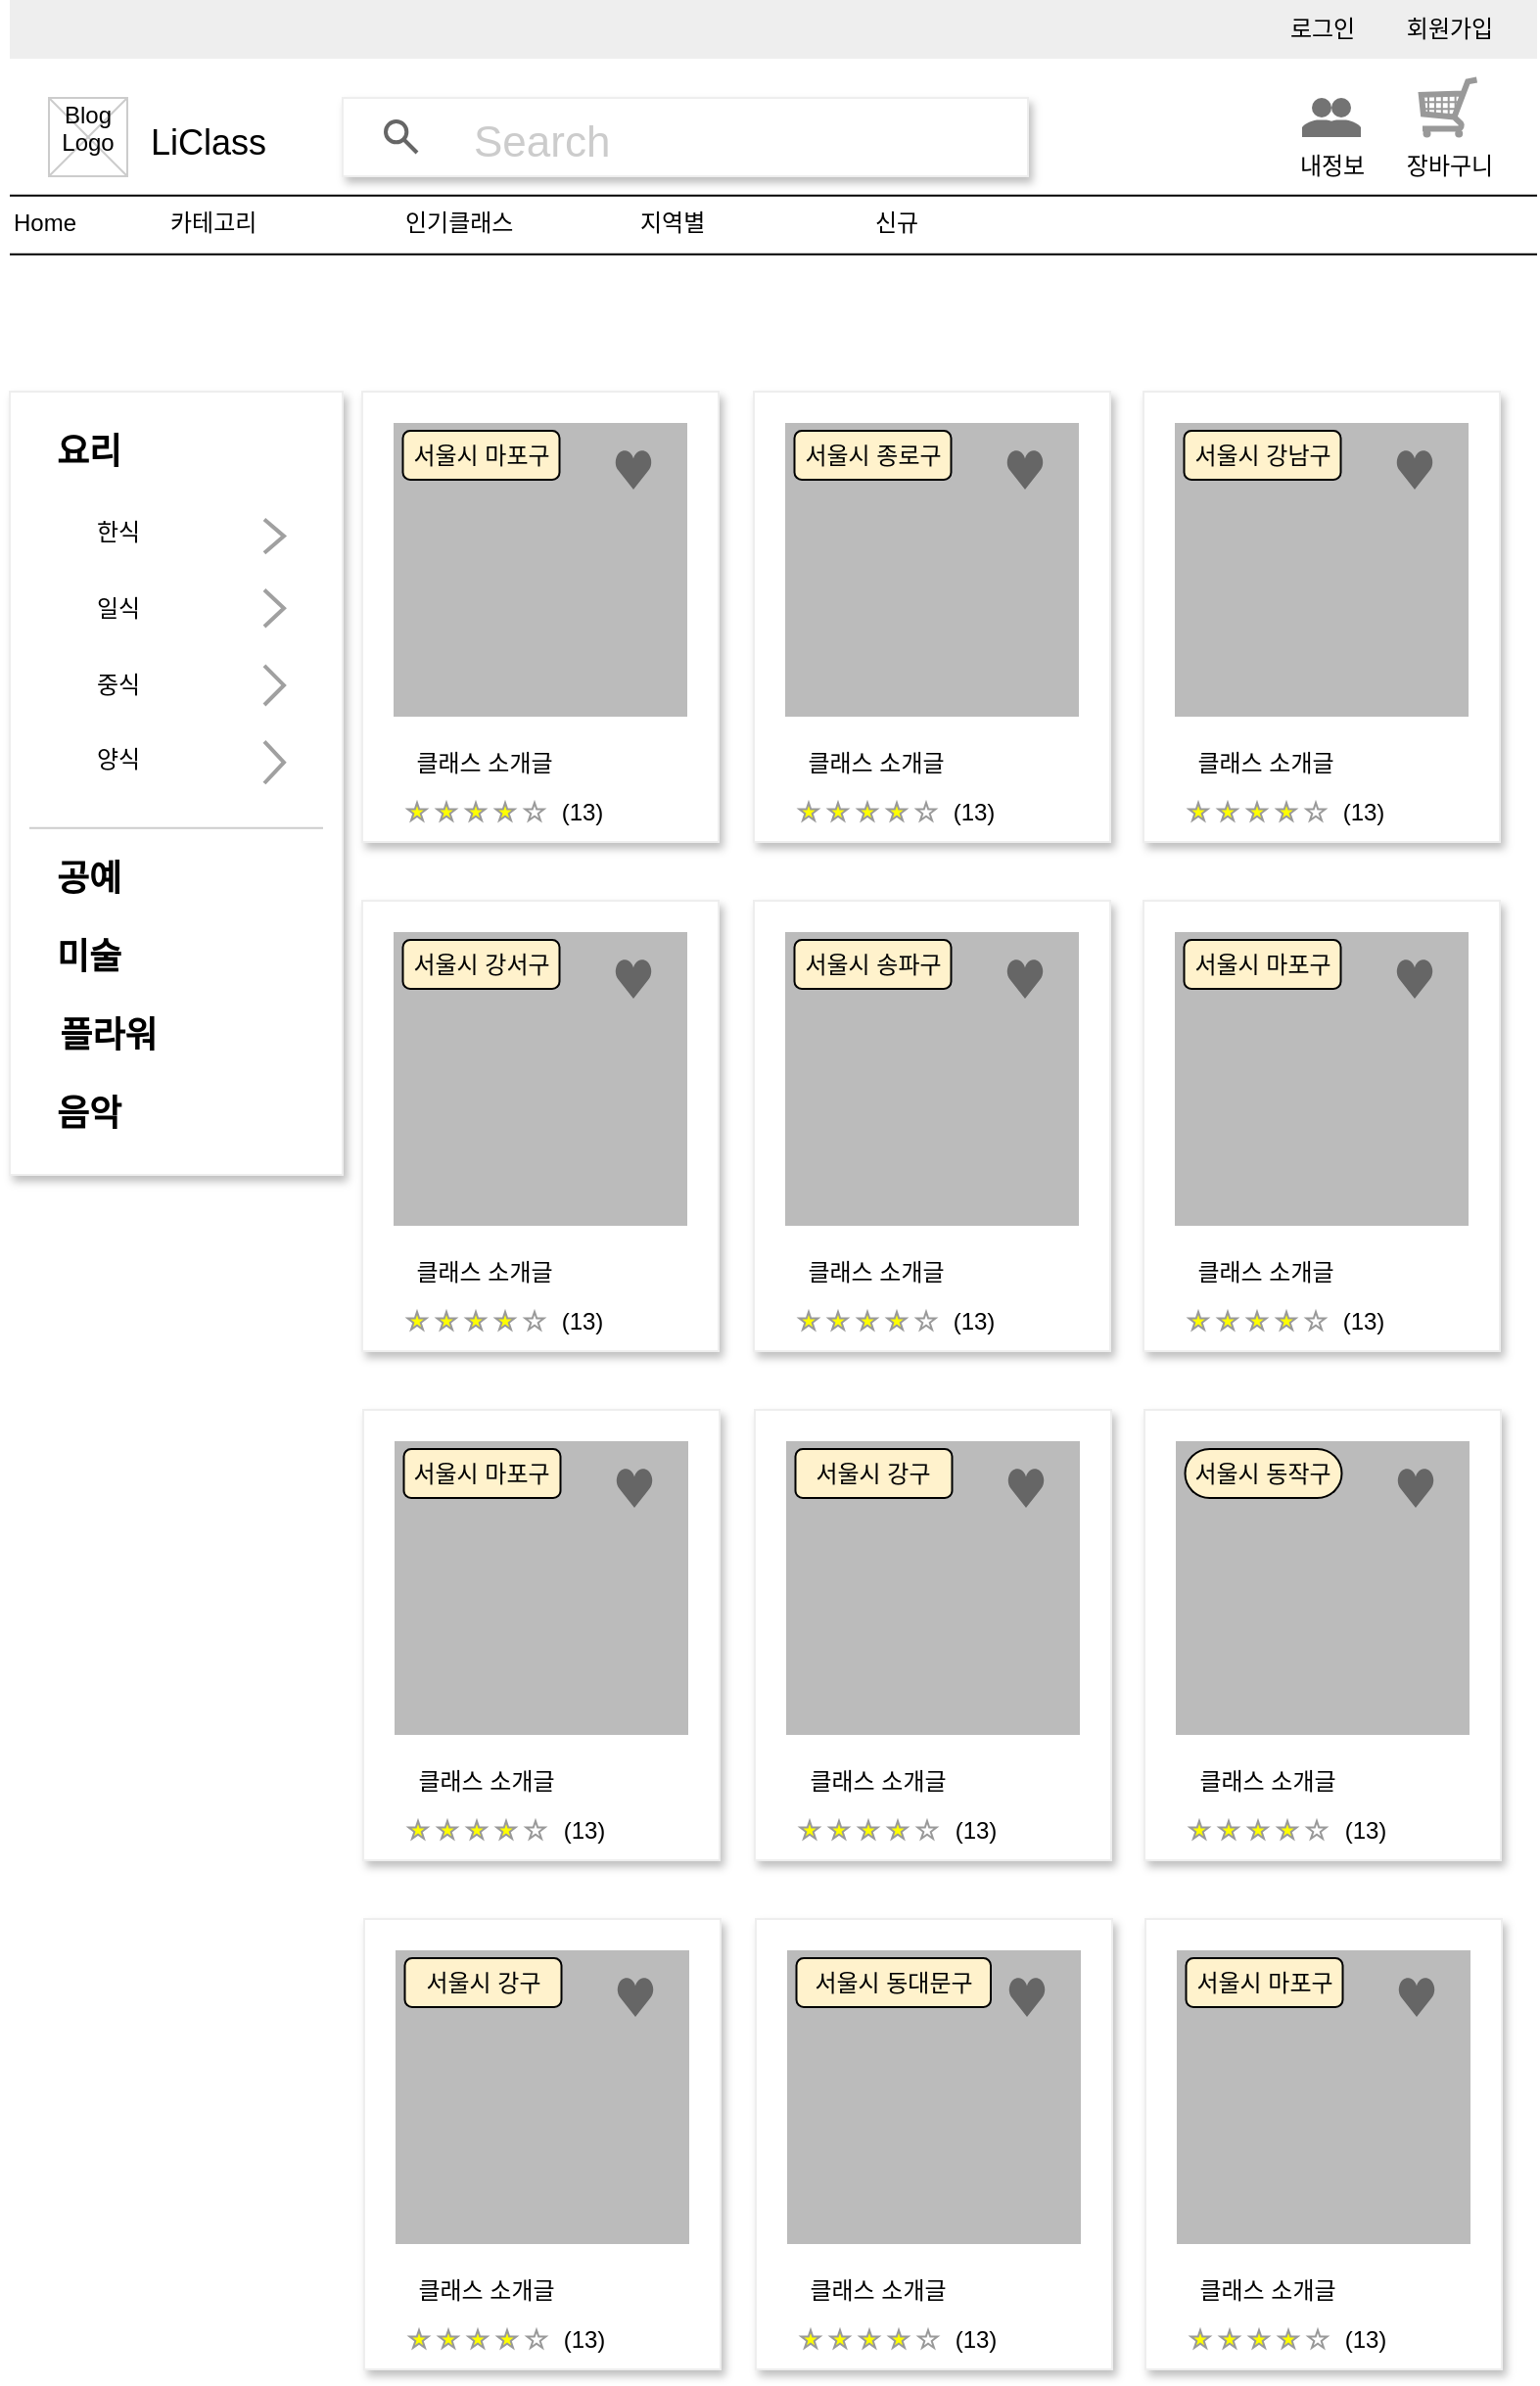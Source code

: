 <mxfile version="20.8.23" type="device"><diagram name="페이지-1" id="p_2U0K8ZSQl4DggrSUpr"><mxGraphModel dx="1674" dy="788" grid="1" gridSize="10" guides="1" tooltips="1" connect="1" arrows="1" fold="1" page="1" pageScale="1" pageWidth="827" pageHeight="1169" math="0" shadow="0"><root><mxCell id="0"/><mxCell id="1" parent="0"/><mxCell id="UFVnNwuF15PvavUBU_71-1" value="LiClass" style="text;spacingTop=-5;fontSize=18;fontStyle=0" parent="1" vertex="1"><mxGeometry x="90" y="60" width="230" height="20" as="geometry"/></mxCell><mxCell id="UFVnNwuF15PvavUBU_71-2" value="" style="line;strokeWidth=1" parent="1" vertex="1"><mxGeometry x="20" y="94.83" width="780" height="10" as="geometry"/></mxCell><mxCell id="UFVnNwuF15PvavUBU_71-3" value="" style="line;strokeWidth=1" parent="1" vertex="1"><mxGeometry x="20" y="124.83" width="780" height="10" as="geometry"/></mxCell><mxCell id="UFVnNwuF15PvavUBU_71-4" value="Home" style="text;spacingTop=-5;" parent="1" vertex="1"><mxGeometry x="20" y="104.83" width="30" height="20" as="geometry"/></mxCell><mxCell id="UFVnNwuF15PvavUBU_71-5" value="신규" style="text;spacingTop=-5;" parent="1" vertex="1"><mxGeometry x="460.0" y="104.83" width="30" height="20" as="geometry"/></mxCell><mxCell id="UFVnNwuF15PvavUBU_71-6" value="" style="verticalLabelPosition=bottom;verticalAlign=top;strokeWidth=1;shape=mxgraph.mockup.graphics.iconGrid;strokeColor=#CCCCCC;gridSize=1,1;" parent="1" vertex="1"><mxGeometry x="40" y="50" width="40" height="40" as="geometry"/></mxCell><mxCell id="UFVnNwuF15PvavUBU_71-7" value="Blog &#10;Logo" style="text;spacingTop=-5;align=center" parent="1" vertex="1"><mxGeometry x="40" y="49.83" width="40" height="40" as="geometry"/></mxCell><mxCell id="UFVnNwuF15PvavUBU_71-8" value="카테고리" style="text;spacingTop=-5;" parent="1" vertex="1"><mxGeometry x="100.0" y="104.83" width="30" height="20" as="geometry"/></mxCell><mxCell id="UFVnNwuF15PvavUBU_71-9" value="인기클래스" style="text;spacingTop=-5;" parent="1" vertex="1"><mxGeometry x="220.0" y="104.83" width="30" height="20" as="geometry"/></mxCell><mxCell id="UFVnNwuF15PvavUBU_71-10" value="지역별" style="text;spacingTop=-5;" parent="1" vertex="1"><mxGeometry x="340" y="104.83" width="30" height="20" as="geometry"/></mxCell><mxCell id="UFVnNwuF15PvavUBU_71-11" value="Search" style="dashed=0;shape=rect;shadow=1;strokeColor=#eeeeee;strokeWidth=1;fillColor=#ffffff;fontSize=22;fontColor=#CCCCCC;align=left;spacingLeft=65;" parent="1" vertex="1"><mxGeometry x="190" y="50" width="350" height="40" as="geometry"/></mxCell><mxCell id="UFVnNwuF15PvavUBU_71-12" value="" style="dashed=0;shape=mxgraph.gmdl.search;strokeWidth=2;strokeColor=#666666;" parent="UFVnNwuF15PvavUBU_71-11" vertex="1"><mxGeometry y="0.5" width="16" height="16" relative="1" as="geometry"><mxPoint x="22" y="-8" as="offset"/></mxGeometry></mxCell><mxCell id="UFVnNwuF15PvavUBU_71-13" value="" style="dashed=0;aspect=fixed;verticalLabelPosition=bottom;verticalAlign=top;align=center;shape=mxgraph.gmdl.users;strokeColor=none;fillColor=#737373;shadow=0;sketch=0;" parent="1" vertex="1"><mxGeometry x="680" y="50" width="30" height="20" as="geometry"/></mxCell><mxCell id="UFVnNwuF15PvavUBU_71-14" value="" style="verticalLabelPosition=bottom;shadow=0;dashed=0;align=center;html=1;verticalAlign=top;strokeWidth=1;shape=mxgraph.mockup.misc.shoppingCart;strokeColor=#999999;" parent="1" vertex="1"><mxGeometry x="740" y="40" width="30" height="30" as="geometry"/></mxCell><mxCell id="UFVnNwuF15PvavUBU_71-15" value="내정보" style="text;html=1;align=center;verticalAlign=middle;resizable=0;points=[];autosize=1;strokeColor=none;fillColor=none;" parent="1" vertex="1"><mxGeometry x="665" y="70.0" width="60" height="30" as="geometry"/></mxCell><mxCell id="UFVnNwuF15PvavUBU_71-16" value="장바구니" style="text;html=1;align=center;verticalAlign=middle;resizable=0;points=[];autosize=1;strokeColor=none;fillColor=none;" parent="1" vertex="1"><mxGeometry x="720" y="70.0" width="70" height="30" as="geometry"/></mxCell><mxCell id="UFVnNwuF15PvavUBU_71-17" value="" style="shape=rect;fillColor=#eeeeee;strokeColor=none;" parent="1" vertex="1"><mxGeometry x="20" width="780" height="30" as="geometry"/></mxCell><mxCell id="UFVnNwuF15PvavUBU_71-18" value="로그인" style="text;html=1;align=center;verticalAlign=middle;resizable=0;points=[];autosize=1;strokeColor=none;fillColor=none;" parent="1" vertex="1"><mxGeometry x="660" width="60" height="30" as="geometry"/></mxCell><mxCell id="UFVnNwuF15PvavUBU_71-19" value="회원가입" style="text;html=1;align=center;verticalAlign=middle;resizable=0;points=[];autosize=1;strokeColor=none;fillColor=none;" parent="1" vertex="1"><mxGeometry x="720" width="70" height="30" as="geometry"/></mxCell><mxCell id="UFVnNwuF15PvavUBU_71-20" value="" style="shape=rect;fillColor=#ffffff;strokeColor=#eeeeee;shadow=1;" parent="1" vertex="1"><mxGeometry x="200" y="200" width="182" height="230" as="geometry"/></mxCell><mxCell id="UFVnNwuF15PvavUBU_71-21" value="" style="shape=rect;fillColor=#bbbbbb;strokeColor=none;" parent="UFVnNwuF15PvavUBU_71-20" vertex="1"><mxGeometry width="150" height="150" relative="1" as="geometry"><mxPoint x="16" y="16" as="offset"/></mxGeometry></mxCell><mxCell id="UFVnNwuF15PvavUBU_71-22" value="" style="dashed=0;shape=mxgraph.gmdl.heart;strokeColor=none;fillColor=#666666;" parent="UFVnNwuF15PvavUBU_71-20" vertex="1"><mxGeometry x="1" width="19" height="20" relative="1" as="geometry"><mxPoint x="-53" y="30" as="offset"/></mxGeometry></mxCell><mxCell id="UFVnNwuF15PvavUBU_71-23" value="클래스 소개글" style="text;html=1;align=center;verticalAlign=middle;resizable=0;points=[];autosize=1;strokeColor=none;fillColor=none;" parent="UFVnNwuF15PvavUBU_71-20" vertex="1"><mxGeometry x="12" y="175.002" width="100" height="30" as="geometry"/></mxCell><mxCell id="UFVnNwuF15PvavUBU_71-24" value="" style="verticalLabelPosition=bottom;verticalAlign=top;strokeWidth=1;shape=mxgraph.mockup.misc.rating;strokeColor=#999999;fillColor=#ffff00;emptyFillColor=#ffffff;grade=4;ratingScale=5;ratingStyle=star;" parent="UFVnNwuF15PvavUBU_71-20" vertex="1"><mxGeometry x="23.25" y="210" width="77.5" height="10" as="geometry"/></mxCell><mxCell id="UFVnNwuF15PvavUBU_71-25" value="(13)" style="text;html=1;align=center;verticalAlign=middle;resizable=0;points=[];autosize=1;strokeColor=none;fillColor=none;" parent="UFVnNwuF15PvavUBU_71-20" vertex="1"><mxGeometry x="92.0" y="200" width="40" height="30" as="geometry"/></mxCell><mxCell id="UFVnNwuF15PvavUBU_71-107" value="서울시 마포구" style="rounded=1;whiteSpace=wrap;html=1;fillColor=#FFF2CC;" parent="UFVnNwuF15PvavUBU_71-20" vertex="1"><mxGeometry x="20.75" y="20" width="80" height="25" as="geometry"/></mxCell><mxCell id="UFVnNwuF15PvavUBU_71-26" value="" style="shape=rect;fillColor=#ffffff;strokeColor=#eeeeee;shadow=1;" parent="1" vertex="1"><mxGeometry x="400" y="200" width="182" height="230" as="geometry"/></mxCell><mxCell id="UFVnNwuF15PvavUBU_71-27" value="" style="shape=rect;fillColor=#bbbbbb;strokeColor=none;" parent="UFVnNwuF15PvavUBU_71-26" vertex="1"><mxGeometry width="150" height="150" relative="1" as="geometry"><mxPoint x="16" y="16" as="offset"/></mxGeometry></mxCell><mxCell id="UFVnNwuF15PvavUBU_71-28" value="" style="dashed=0;shape=mxgraph.gmdl.heart;strokeColor=none;fillColor=#666666;" parent="UFVnNwuF15PvavUBU_71-26" vertex="1"><mxGeometry x="1" width="19" height="20" relative="1" as="geometry"><mxPoint x="-53" y="30" as="offset"/></mxGeometry></mxCell><mxCell id="UFVnNwuF15PvavUBU_71-29" value="클래스 소개글" style="text;html=1;align=center;verticalAlign=middle;resizable=0;points=[];autosize=1;strokeColor=none;fillColor=none;" parent="UFVnNwuF15PvavUBU_71-26" vertex="1"><mxGeometry x="12" y="175.002" width="100" height="30" as="geometry"/></mxCell><mxCell id="UFVnNwuF15PvavUBU_71-30" value="" style="verticalLabelPosition=bottom;verticalAlign=top;strokeWidth=1;shape=mxgraph.mockup.misc.rating;strokeColor=#999999;fillColor=#ffff00;emptyFillColor=#ffffff;grade=4;ratingScale=5;ratingStyle=star;" parent="UFVnNwuF15PvavUBU_71-26" vertex="1"><mxGeometry x="23.25" y="210" width="77.5" height="10" as="geometry"/></mxCell><mxCell id="UFVnNwuF15PvavUBU_71-31" value="(13)" style="text;html=1;align=center;verticalAlign=middle;resizable=0;points=[];autosize=1;strokeColor=none;fillColor=none;" parent="UFVnNwuF15PvavUBU_71-26" vertex="1"><mxGeometry x="92.0" y="200" width="40" height="30" as="geometry"/></mxCell><mxCell id="UFVnNwuF15PvavUBU_71-108" value="서울시 종로구" style="rounded=1;whiteSpace=wrap;html=1;fillColor=#FFF2CC;" parent="UFVnNwuF15PvavUBU_71-26" vertex="1"><mxGeometry x="20.75" y="20" width="80" height="25" as="geometry"/></mxCell><mxCell id="UFVnNwuF15PvavUBU_71-32" value="" style="shape=rect;fillColor=#ffffff;strokeColor=#eeeeee;shadow=1;" parent="1" vertex="1"><mxGeometry x="599" y="200" width="182" height="230" as="geometry"/></mxCell><mxCell id="UFVnNwuF15PvavUBU_71-33" value="" style="shape=rect;fillColor=#bbbbbb;strokeColor=none;" parent="UFVnNwuF15PvavUBU_71-32" vertex="1"><mxGeometry width="150" height="150" relative="1" as="geometry"><mxPoint x="16" y="16" as="offset"/></mxGeometry></mxCell><mxCell id="UFVnNwuF15PvavUBU_71-34" value="" style="dashed=0;shape=mxgraph.gmdl.heart;strokeColor=none;fillColor=#666666;" parent="UFVnNwuF15PvavUBU_71-32" vertex="1"><mxGeometry x="1" width="19" height="20" relative="1" as="geometry"><mxPoint x="-53" y="30" as="offset"/></mxGeometry></mxCell><mxCell id="UFVnNwuF15PvavUBU_71-35" value="클래스 소개글" style="text;html=1;align=center;verticalAlign=middle;resizable=0;points=[];autosize=1;strokeColor=none;fillColor=none;" parent="UFVnNwuF15PvavUBU_71-32" vertex="1"><mxGeometry x="12" y="175.002" width="100" height="30" as="geometry"/></mxCell><mxCell id="UFVnNwuF15PvavUBU_71-36" value="" style="verticalLabelPosition=bottom;verticalAlign=top;strokeWidth=1;shape=mxgraph.mockup.misc.rating;strokeColor=#999999;fillColor=#ffff00;emptyFillColor=#ffffff;grade=4;ratingScale=5;ratingStyle=star;" parent="UFVnNwuF15PvavUBU_71-32" vertex="1"><mxGeometry x="23.25" y="210" width="77.5" height="10" as="geometry"/></mxCell><mxCell id="UFVnNwuF15PvavUBU_71-37" value="(13)" style="text;html=1;align=center;verticalAlign=middle;resizable=0;points=[];autosize=1;strokeColor=none;fillColor=none;" parent="UFVnNwuF15PvavUBU_71-32" vertex="1"><mxGeometry x="92.0" y="200" width="40" height="30" as="geometry"/></mxCell><mxCell id="UFVnNwuF15PvavUBU_71-109" value="서울시 강남구" style="rounded=1;whiteSpace=wrap;html=1;fillColor=#FFF2CC;" parent="UFVnNwuF15PvavUBU_71-32" vertex="1"><mxGeometry x="20.75" y="20" width="80" height="25" as="geometry"/></mxCell><mxCell id="UFVnNwuF15PvavUBU_71-38" value="" style="perimeter=none;dashed=0;shape=rect;fillColor=#ffffff;strokeColor=#eeeeee;shadow=1;" parent="1" vertex="1"><mxGeometry x="20" y="200" width="170" height="400" as="geometry"/></mxCell><mxCell id="UFVnNwuF15PvavUBU_71-44" value="한식" style="text;html=1;align=center;verticalAlign=middle;resizable=0;points=[];autosize=1;strokeColor=none;fillColor=none;" parent="UFVnNwuF15PvavUBU_71-38" vertex="1"><mxGeometry x="30" y="57.138" width="50" height="30" as="geometry"/></mxCell><mxCell id="UFVnNwuF15PvavUBU_71-45" value="일식" style="text;html=1;align=center;verticalAlign=middle;resizable=0;points=[];autosize=1;strokeColor=none;fillColor=none;" parent="UFVnNwuF15PvavUBU_71-38" vertex="1"><mxGeometry x="30" y="95.848" width="50" height="30" as="geometry"/></mxCell><mxCell id="UFVnNwuF15PvavUBU_71-46" value="중식" style="text;html=1;align=center;verticalAlign=middle;resizable=0;points=[];autosize=1;strokeColor=none;fillColor=none;" parent="UFVnNwuF15PvavUBU_71-38" vertex="1"><mxGeometry x="30" y="134.558" width="50" height="30" as="geometry"/></mxCell><mxCell id="UFVnNwuF15PvavUBU_71-47" value="양식" style="text;html=1;align=center;verticalAlign=middle;resizable=0;points=[];autosize=1;strokeColor=none;fillColor=none;" parent="UFVnNwuF15PvavUBU_71-38" vertex="1"><mxGeometry x="30" y="173.267" width="50" height="30" as="geometry"/></mxCell><mxCell id="UFVnNwuF15PvavUBU_71-48" value="" style="html=1;verticalLabelPosition=bottom;labelBackgroundColor=#ffffff;verticalAlign=top;shadow=0;dashed=0;strokeWidth=2;shape=mxgraph.ios7.misc.more;strokeColor=#a0a0a0;direction=east;" parent="UFVnNwuF15PvavUBU_71-38" vertex="1"><mxGeometry x="130" y="65.225" width="10" height="17.167" as="geometry"/></mxCell><mxCell id="UFVnNwuF15PvavUBU_71-49" value="" style="html=1;verticalLabelPosition=bottom;labelBackgroundColor=#ffffff;verticalAlign=top;shadow=0;dashed=0;strokeWidth=2;shape=mxgraph.ios7.misc.more;strokeColor=#a0a0a0;direction=east;" parent="UFVnNwuF15PvavUBU_71-38" vertex="1"><mxGeometry x="130" y="101.25" width="10" height="18.75" as="geometry"/></mxCell><mxCell id="UFVnNwuF15PvavUBU_71-50" value="" style="html=1;verticalLabelPosition=bottom;labelBackgroundColor=#ffffff;verticalAlign=top;shadow=0;dashed=0;strokeWidth=2;shape=mxgraph.ios7.misc.more;strokeColor=#a0a0a0;direction=east;" parent="UFVnNwuF15PvavUBU_71-38" vertex="1"><mxGeometry x="130" y="139.95" width="10" height="20.05" as="geometry"/></mxCell><mxCell id="UFVnNwuF15PvavUBU_71-51" value="" style="html=1;verticalLabelPosition=bottom;labelBackgroundColor=#ffffff;verticalAlign=top;shadow=0;dashed=0;strokeWidth=2;shape=mxgraph.ios7.misc.more;strokeColor=#a0a0a0;direction=east;" parent="UFVnNwuF15PvavUBU_71-38" vertex="1"><mxGeometry x="130" y="178.66" width="10" height="21.34" as="geometry"/></mxCell><mxCell id="F2OXy88I_hVJ-nbfGjwD-1" value="&lt;font style=&quot;font-size: 18px;&quot;&gt;&lt;b&gt;요리&lt;/b&gt;&lt;/font&gt;" style="text;html=1;align=center;verticalAlign=middle;resizable=0;points=[];autosize=1;strokeColor=none;fillColor=none;fontSize=14;" vertex="1" parent="UFVnNwuF15PvavUBU_71-38"><mxGeometry x="10" y="11.429" width="60" height="40" as="geometry"/></mxCell><mxCell id="F2OXy88I_hVJ-nbfGjwD-2" value="" style="line;strokeWidth=1;strokeColor=#CCCCCC;" vertex="1" parent="UFVnNwuF15PvavUBU_71-38"><mxGeometry x="10" y="217.143" width="150" height="11.429" as="geometry"/></mxCell><mxCell id="F2OXy88I_hVJ-nbfGjwD-4" value="&lt;font style=&quot;font-size: 18px;&quot;&gt;&lt;b&gt;공예&lt;/b&gt;&lt;/font&gt;" style="text;html=1;align=center;verticalAlign=middle;resizable=0;points=[];autosize=1;strokeColor=none;fillColor=none;fontSize=14;" vertex="1" parent="UFVnNwuF15PvavUBU_71-38"><mxGeometry x="10" y="228.569" width="60" height="40" as="geometry"/></mxCell><mxCell id="F2OXy88I_hVJ-nbfGjwD-5" value="&lt;font style=&quot;font-size: 18px;&quot;&gt;&lt;b&gt;미술&lt;/b&gt;&lt;/font&gt;" style="text;html=1;align=center;verticalAlign=middle;resizable=0;points=[];autosize=1;strokeColor=none;fillColor=none;fontSize=14;" vertex="1" parent="UFVnNwuF15PvavUBU_71-38"><mxGeometry x="10" y="268.569" width="60" height="40" as="geometry"/></mxCell><mxCell id="F2OXy88I_hVJ-nbfGjwD-6" value="&lt;font style=&quot;font-size: 18px;&quot;&gt;&lt;b&gt;플라워&lt;/b&gt;&lt;/font&gt;" style="text;html=1;align=center;verticalAlign=middle;resizable=0;points=[];autosize=1;strokeColor=none;fillColor=none;fontSize=14;" vertex="1" parent="UFVnNwuF15PvavUBU_71-38"><mxGeometry x="10" y="308.569" width="80" height="40" as="geometry"/></mxCell><mxCell id="F2OXy88I_hVJ-nbfGjwD-7" value="&lt;font style=&quot;font-size: 18px;&quot;&gt;&lt;b&gt;음악&lt;/b&gt;&lt;/font&gt;" style="text;html=1;align=center;verticalAlign=middle;resizable=0;points=[];autosize=1;strokeColor=none;fillColor=none;fontSize=14;" vertex="1" parent="UFVnNwuF15PvavUBU_71-38"><mxGeometry x="10" y="348.569" width="60" height="40" as="geometry"/></mxCell><mxCell id="UFVnNwuF15PvavUBU_71-52" value="" style="shape=rect;fillColor=#ffffff;strokeColor=#eeeeee;shadow=1;" parent="1" vertex="1"><mxGeometry x="200" y="460" width="182" height="230" as="geometry"/></mxCell><mxCell id="UFVnNwuF15PvavUBU_71-53" value="" style="shape=rect;fillColor=#bbbbbb;strokeColor=none;" parent="UFVnNwuF15PvavUBU_71-52" vertex="1"><mxGeometry width="150" height="150" relative="1" as="geometry"><mxPoint x="16" y="16" as="offset"/></mxGeometry></mxCell><mxCell id="UFVnNwuF15PvavUBU_71-54" value="" style="dashed=0;shape=mxgraph.gmdl.heart;strokeColor=none;fillColor=#666666;" parent="UFVnNwuF15PvavUBU_71-52" vertex="1"><mxGeometry x="1" width="19" height="20" relative="1" as="geometry"><mxPoint x="-53" y="30" as="offset"/></mxGeometry></mxCell><mxCell id="UFVnNwuF15PvavUBU_71-55" value="클래스 소개글" style="text;html=1;align=center;verticalAlign=middle;resizable=0;points=[];autosize=1;strokeColor=none;fillColor=none;" parent="UFVnNwuF15PvavUBU_71-52" vertex="1"><mxGeometry x="12" y="175.002" width="100" height="30" as="geometry"/></mxCell><mxCell id="UFVnNwuF15PvavUBU_71-56" value="" style="verticalLabelPosition=bottom;verticalAlign=top;strokeWidth=1;shape=mxgraph.mockup.misc.rating;strokeColor=#999999;fillColor=#ffff00;emptyFillColor=#ffffff;grade=4;ratingScale=5;ratingStyle=star;" parent="UFVnNwuF15PvavUBU_71-52" vertex="1"><mxGeometry x="23.25" y="210" width="77.5" height="10" as="geometry"/></mxCell><mxCell id="UFVnNwuF15PvavUBU_71-57" value="(13)" style="text;html=1;align=center;verticalAlign=middle;resizable=0;points=[];autosize=1;strokeColor=none;fillColor=none;" parent="UFVnNwuF15PvavUBU_71-52" vertex="1"><mxGeometry x="92.0" y="200" width="40" height="30" as="geometry"/></mxCell><mxCell id="UFVnNwuF15PvavUBU_71-110" value="서울시 강서구" style="rounded=1;whiteSpace=wrap;html=1;fillColor=#FFF2CC;" parent="UFVnNwuF15PvavUBU_71-52" vertex="1"><mxGeometry x="20.75" y="20" width="80" height="25" as="geometry"/></mxCell><mxCell id="UFVnNwuF15PvavUBU_71-58" value="" style="shape=rect;fillColor=#ffffff;strokeColor=#eeeeee;shadow=1;" parent="1" vertex="1"><mxGeometry x="400" y="460" width="182" height="230" as="geometry"/></mxCell><mxCell id="UFVnNwuF15PvavUBU_71-59" value="" style="shape=rect;fillColor=#bbbbbb;strokeColor=none;" parent="UFVnNwuF15PvavUBU_71-58" vertex="1"><mxGeometry width="150" height="150" relative="1" as="geometry"><mxPoint x="16" y="16" as="offset"/></mxGeometry></mxCell><mxCell id="UFVnNwuF15PvavUBU_71-60" value="" style="dashed=0;shape=mxgraph.gmdl.heart;strokeColor=none;fillColor=#666666;" parent="UFVnNwuF15PvavUBU_71-58" vertex="1"><mxGeometry x="1" width="19" height="20" relative="1" as="geometry"><mxPoint x="-53" y="30" as="offset"/></mxGeometry></mxCell><mxCell id="UFVnNwuF15PvavUBU_71-61" value="클래스 소개글" style="text;html=1;align=center;verticalAlign=middle;resizable=0;points=[];autosize=1;strokeColor=none;fillColor=none;" parent="UFVnNwuF15PvavUBU_71-58" vertex="1"><mxGeometry x="12" y="175.002" width="100" height="30" as="geometry"/></mxCell><mxCell id="UFVnNwuF15PvavUBU_71-62" value="" style="verticalLabelPosition=bottom;verticalAlign=top;strokeWidth=1;shape=mxgraph.mockup.misc.rating;strokeColor=#999999;fillColor=#ffff00;emptyFillColor=#ffffff;grade=4;ratingScale=5;ratingStyle=star;" parent="UFVnNwuF15PvavUBU_71-58" vertex="1"><mxGeometry x="23.25" y="210" width="77.5" height="10" as="geometry"/></mxCell><mxCell id="UFVnNwuF15PvavUBU_71-63" value="(13)" style="text;html=1;align=center;verticalAlign=middle;resizable=0;points=[];autosize=1;strokeColor=none;fillColor=none;" parent="UFVnNwuF15PvavUBU_71-58" vertex="1"><mxGeometry x="92.0" y="200" width="40" height="30" as="geometry"/></mxCell><mxCell id="UFVnNwuF15PvavUBU_71-111" value="서울시 송파구" style="rounded=1;whiteSpace=wrap;html=1;fillColor=#FFF2CC;" parent="UFVnNwuF15PvavUBU_71-58" vertex="1"><mxGeometry x="20.75" y="20" width="80" height="25" as="geometry"/></mxCell><mxCell id="UFVnNwuF15PvavUBU_71-64" value="" style="shape=rect;fillColor=#ffffff;strokeColor=#eeeeee;shadow=1;" parent="1" vertex="1"><mxGeometry x="599" y="460" width="182" height="230" as="geometry"/></mxCell><mxCell id="UFVnNwuF15PvavUBU_71-65" value="" style="shape=rect;fillColor=#bbbbbb;strokeColor=none;" parent="UFVnNwuF15PvavUBU_71-64" vertex="1"><mxGeometry width="150" height="150" relative="1" as="geometry"><mxPoint x="16" y="16" as="offset"/></mxGeometry></mxCell><mxCell id="UFVnNwuF15PvavUBU_71-66" value="" style="dashed=0;shape=mxgraph.gmdl.heart;strokeColor=none;fillColor=#666666;" parent="UFVnNwuF15PvavUBU_71-64" vertex="1"><mxGeometry x="1" width="19" height="20" relative="1" as="geometry"><mxPoint x="-53" y="30" as="offset"/></mxGeometry></mxCell><mxCell id="UFVnNwuF15PvavUBU_71-67" value="클래스 소개글" style="text;html=1;align=center;verticalAlign=middle;resizable=0;points=[];autosize=1;strokeColor=none;fillColor=none;" parent="UFVnNwuF15PvavUBU_71-64" vertex="1"><mxGeometry x="12" y="175.002" width="100" height="30" as="geometry"/></mxCell><mxCell id="UFVnNwuF15PvavUBU_71-68" value="" style="verticalLabelPosition=bottom;verticalAlign=top;strokeWidth=1;shape=mxgraph.mockup.misc.rating;strokeColor=#999999;fillColor=#ffff00;emptyFillColor=#ffffff;grade=4;ratingScale=5;ratingStyle=star;" parent="UFVnNwuF15PvavUBU_71-64" vertex="1"><mxGeometry x="23.25" y="210" width="77.5" height="10" as="geometry"/></mxCell><mxCell id="UFVnNwuF15PvavUBU_71-69" value="(13)" style="text;html=1;align=center;verticalAlign=middle;resizable=0;points=[];autosize=1;strokeColor=none;fillColor=none;" parent="UFVnNwuF15PvavUBU_71-64" vertex="1"><mxGeometry x="92.0" y="200" width="40" height="30" as="geometry"/></mxCell><mxCell id="UFVnNwuF15PvavUBU_71-112" value="서울시 마포구" style="rounded=1;whiteSpace=wrap;html=1;fillColor=#FFF2CC;" parent="UFVnNwuF15PvavUBU_71-64" vertex="1"><mxGeometry x="20.75" y="20" width="80" height="25" as="geometry"/></mxCell><mxCell id="UFVnNwuF15PvavUBU_71-70" value="" style="shape=rect;fillColor=#ffffff;strokeColor=#eeeeee;shadow=1;" parent="1" vertex="1"><mxGeometry x="200.5" y="720" width="182" height="230" as="geometry"/></mxCell><mxCell id="UFVnNwuF15PvavUBU_71-71" value="" style="shape=rect;fillColor=#bbbbbb;strokeColor=none;" parent="UFVnNwuF15PvavUBU_71-70" vertex="1"><mxGeometry width="150" height="150" relative="1" as="geometry"><mxPoint x="16" y="16" as="offset"/></mxGeometry></mxCell><mxCell id="UFVnNwuF15PvavUBU_71-72" value="" style="dashed=0;shape=mxgraph.gmdl.heart;strokeColor=none;fillColor=#666666;" parent="UFVnNwuF15PvavUBU_71-70" vertex="1"><mxGeometry x="1" width="19" height="20" relative="1" as="geometry"><mxPoint x="-53" y="30" as="offset"/></mxGeometry></mxCell><mxCell id="UFVnNwuF15PvavUBU_71-73" value="클래스 소개글" style="text;html=1;align=center;verticalAlign=middle;resizable=0;points=[];autosize=1;strokeColor=none;fillColor=none;" parent="UFVnNwuF15PvavUBU_71-70" vertex="1"><mxGeometry x="12" y="175.002" width="100" height="30" as="geometry"/></mxCell><mxCell id="UFVnNwuF15PvavUBU_71-74" value="" style="verticalLabelPosition=bottom;verticalAlign=top;strokeWidth=1;shape=mxgraph.mockup.misc.rating;strokeColor=#999999;fillColor=#ffff00;emptyFillColor=#ffffff;grade=4;ratingScale=5;ratingStyle=star;" parent="UFVnNwuF15PvavUBU_71-70" vertex="1"><mxGeometry x="23.25" y="210" width="77.5" height="10" as="geometry"/></mxCell><mxCell id="UFVnNwuF15PvavUBU_71-75" value="(13)" style="text;html=1;align=center;verticalAlign=middle;resizable=0;points=[];autosize=1;strokeColor=none;fillColor=none;" parent="UFVnNwuF15PvavUBU_71-70" vertex="1"><mxGeometry x="92.0" y="200" width="40" height="30" as="geometry"/></mxCell><mxCell id="UFVnNwuF15PvavUBU_71-113" value="서울시 마포구" style="rounded=1;whiteSpace=wrap;html=1;fillColor=#FFF2CC;" parent="UFVnNwuF15PvavUBU_71-70" vertex="1"><mxGeometry x="20.75" y="20" width="80" height="25" as="geometry"/></mxCell><mxCell id="UFVnNwuF15PvavUBU_71-76" value="" style="shape=rect;fillColor=#ffffff;strokeColor=#eeeeee;shadow=1;" parent="1" vertex="1"><mxGeometry x="400.5" y="720" width="182" height="230" as="geometry"/></mxCell><mxCell id="UFVnNwuF15PvavUBU_71-77" value="" style="shape=rect;fillColor=#bbbbbb;strokeColor=none;" parent="UFVnNwuF15PvavUBU_71-76" vertex="1"><mxGeometry width="150" height="150" relative="1" as="geometry"><mxPoint x="16" y="16" as="offset"/></mxGeometry></mxCell><mxCell id="UFVnNwuF15PvavUBU_71-78" value="" style="dashed=0;shape=mxgraph.gmdl.heart;strokeColor=none;fillColor=#666666;" parent="UFVnNwuF15PvavUBU_71-76" vertex="1"><mxGeometry x="1" width="19" height="20" relative="1" as="geometry"><mxPoint x="-53" y="30" as="offset"/></mxGeometry></mxCell><mxCell id="UFVnNwuF15PvavUBU_71-79" value="클래스 소개글" style="text;html=1;align=center;verticalAlign=middle;resizable=0;points=[];autosize=1;strokeColor=none;fillColor=none;" parent="UFVnNwuF15PvavUBU_71-76" vertex="1"><mxGeometry x="12" y="175.002" width="100" height="30" as="geometry"/></mxCell><mxCell id="UFVnNwuF15PvavUBU_71-80" value="" style="verticalLabelPosition=bottom;verticalAlign=top;strokeWidth=1;shape=mxgraph.mockup.misc.rating;strokeColor=#999999;fillColor=#ffff00;emptyFillColor=#ffffff;grade=4;ratingScale=5;ratingStyle=star;" parent="UFVnNwuF15PvavUBU_71-76" vertex="1"><mxGeometry x="23.25" y="210" width="77.5" height="10" as="geometry"/></mxCell><mxCell id="UFVnNwuF15PvavUBU_71-81" value="(13)" style="text;html=1;align=center;verticalAlign=middle;resizable=0;points=[];autosize=1;strokeColor=none;fillColor=none;" parent="UFVnNwuF15PvavUBU_71-76" vertex="1"><mxGeometry x="92.0" y="200" width="40" height="30" as="geometry"/></mxCell><mxCell id="UFVnNwuF15PvavUBU_71-114" value="서울시 강구" style="rounded=1;whiteSpace=wrap;html=1;fillColor=#FFF2CC;" parent="UFVnNwuF15PvavUBU_71-76" vertex="1"><mxGeometry x="20.75" y="20" width="80" height="25" as="geometry"/></mxCell><mxCell id="UFVnNwuF15PvavUBU_71-82" value="" style="shape=rect;fillColor=#ffffff;strokeColor=#eeeeee;shadow=1;" parent="1" vertex="1"><mxGeometry x="599.5" y="720" width="182" height="230" as="geometry"/></mxCell><mxCell id="UFVnNwuF15PvavUBU_71-83" value="" style="shape=rect;fillColor=#bbbbbb;strokeColor=none;" parent="UFVnNwuF15PvavUBU_71-82" vertex="1"><mxGeometry width="150" height="150" relative="1" as="geometry"><mxPoint x="16" y="16" as="offset"/></mxGeometry></mxCell><mxCell id="UFVnNwuF15PvavUBU_71-84" value="" style="dashed=0;shape=mxgraph.gmdl.heart;strokeColor=none;fillColor=#666666;" parent="UFVnNwuF15PvavUBU_71-82" vertex="1"><mxGeometry x="1" width="19" height="20" relative="1" as="geometry"><mxPoint x="-53" y="30" as="offset"/></mxGeometry></mxCell><mxCell id="UFVnNwuF15PvavUBU_71-85" value="클래스 소개글" style="text;html=1;align=center;verticalAlign=middle;resizable=0;points=[];autosize=1;strokeColor=none;fillColor=none;" parent="UFVnNwuF15PvavUBU_71-82" vertex="1"><mxGeometry x="12" y="175.002" width="100" height="30" as="geometry"/></mxCell><mxCell id="UFVnNwuF15PvavUBU_71-86" value="" style="verticalLabelPosition=bottom;verticalAlign=top;strokeWidth=1;shape=mxgraph.mockup.misc.rating;strokeColor=#999999;fillColor=#ffff00;emptyFillColor=#ffffff;grade=4;ratingScale=5;ratingStyle=star;" parent="UFVnNwuF15PvavUBU_71-82" vertex="1"><mxGeometry x="23.25" y="210" width="77.5" height="10" as="geometry"/></mxCell><mxCell id="UFVnNwuF15PvavUBU_71-87" value="(13)" style="text;html=1;align=center;verticalAlign=middle;resizable=0;points=[];autosize=1;strokeColor=none;fillColor=none;" parent="UFVnNwuF15PvavUBU_71-82" vertex="1"><mxGeometry x="92.0" y="200" width="40" height="30" as="geometry"/></mxCell><mxCell id="UFVnNwuF15PvavUBU_71-115" value="서울시 동작구" style="rounded=1;whiteSpace=wrap;html=1;fillColor=#FFF2CC;arcSize=50;" parent="UFVnNwuF15PvavUBU_71-82" vertex="1"><mxGeometry x="20.75" y="20" width="80" height="25" as="geometry"/></mxCell><mxCell id="UFVnNwuF15PvavUBU_71-88" value="" style="shape=rect;fillColor=#ffffff;strokeColor=#eeeeee;shadow=1;" parent="1" vertex="1"><mxGeometry x="201" y="980" width="182" height="230" as="geometry"/></mxCell><mxCell id="UFVnNwuF15PvavUBU_71-89" value="" style="shape=rect;fillColor=#bbbbbb;strokeColor=none;" parent="UFVnNwuF15PvavUBU_71-88" vertex="1"><mxGeometry width="150" height="150" relative="1" as="geometry"><mxPoint x="16" y="16" as="offset"/></mxGeometry></mxCell><mxCell id="UFVnNwuF15PvavUBU_71-90" value="" style="dashed=0;shape=mxgraph.gmdl.heart;strokeColor=none;fillColor=#666666;" parent="UFVnNwuF15PvavUBU_71-88" vertex="1"><mxGeometry x="1" width="19" height="20" relative="1" as="geometry"><mxPoint x="-53" y="30" as="offset"/></mxGeometry></mxCell><mxCell id="UFVnNwuF15PvavUBU_71-91" value="클래스 소개글" style="text;html=1;align=center;verticalAlign=middle;resizable=0;points=[];autosize=1;strokeColor=none;fillColor=none;" parent="UFVnNwuF15PvavUBU_71-88" vertex="1"><mxGeometry x="12" y="175.002" width="100" height="30" as="geometry"/></mxCell><mxCell id="UFVnNwuF15PvavUBU_71-92" value="" style="verticalLabelPosition=bottom;verticalAlign=top;strokeWidth=1;shape=mxgraph.mockup.misc.rating;strokeColor=#999999;fillColor=#ffff00;emptyFillColor=#ffffff;grade=4;ratingScale=5;ratingStyle=star;" parent="UFVnNwuF15PvavUBU_71-88" vertex="1"><mxGeometry x="23.25" y="210" width="77.5" height="10" as="geometry"/></mxCell><mxCell id="UFVnNwuF15PvavUBU_71-93" value="(13)" style="text;html=1;align=center;verticalAlign=middle;resizable=0;points=[];autosize=1;strokeColor=none;fillColor=none;" parent="UFVnNwuF15PvavUBU_71-88" vertex="1"><mxGeometry x="92.0" y="200" width="40" height="30" as="geometry"/></mxCell><mxCell id="UFVnNwuF15PvavUBU_71-116" value="서울시 강구" style="rounded=1;whiteSpace=wrap;html=1;fillColor=#FFF2CC;" parent="UFVnNwuF15PvavUBU_71-88" vertex="1"><mxGeometry x="20.75" y="20" width="80" height="25" as="geometry"/></mxCell><mxCell id="UFVnNwuF15PvavUBU_71-94" value="" style="shape=rect;fillColor=#ffffff;strokeColor=#eeeeee;shadow=1;" parent="1" vertex="1"><mxGeometry x="401" y="980" width="182" height="230" as="geometry"/></mxCell><mxCell id="UFVnNwuF15PvavUBU_71-95" value="" style="shape=rect;fillColor=#bbbbbb;strokeColor=none;" parent="UFVnNwuF15PvavUBU_71-94" vertex="1"><mxGeometry width="150" height="150" relative="1" as="geometry"><mxPoint x="16" y="16" as="offset"/></mxGeometry></mxCell><mxCell id="UFVnNwuF15PvavUBU_71-96" value="" style="dashed=0;shape=mxgraph.gmdl.heart;strokeColor=none;fillColor=#666666;" parent="UFVnNwuF15PvavUBU_71-94" vertex="1"><mxGeometry x="1" width="19" height="20" relative="1" as="geometry"><mxPoint x="-53" y="30" as="offset"/></mxGeometry></mxCell><mxCell id="UFVnNwuF15PvavUBU_71-97" value="클래스 소개글" style="text;html=1;align=center;verticalAlign=middle;resizable=0;points=[];autosize=1;strokeColor=none;fillColor=none;" parent="UFVnNwuF15PvavUBU_71-94" vertex="1"><mxGeometry x="12" y="175.002" width="100" height="30" as="geometry"/></mxCell><mxCell id="UFVnNwuF15PvavUBU_71-98" value="" style="verticalLabelPosition=bottom;verticalAlign=top;strokeWidth=1;shape=mxgraph.mockup.misc.rating;strokeColor=#999999;fillColor=#ffff00;emptyFillColor=#ffffff;grade=4;ratingScale=5;ratingStyle=star;" parent="UFVnNwuF15PvavUBU_71-94" vertex="1"><mxGeometry x="23.25" y="210" width="77.5" height="10" as="geometry"/></mxCell><mxCell id="UFVnNwuF15PvavUBU_71-99" value="(13)" style="text;html=1;align=center;verticalAlign=middle;resizable=0;points=[];autosize=1;strokeColor=none;fillColor=none;" parent="UFVnNwuF15PvavUBU_71-94" vertex="1"><mxGeometry x="92.0" y="200" width="40" height="30" as="geometry"/></mxCell><mxCell id="UFVnNwuF15PvavUBU_71-117" value="서울시 동대문구" style="rounded=1;whiteSpace=wrap;html=1;fillColor=#FFF2CC;" parent="UFVnNwuF15PvavUBU_71-94" vertex="1"><mxGeometry x="20.75" y="20" width="99.25" height="25" as="geometry"/></mxCell><mxCell id="UFVnNwuF15PvavUBU_71-100" value="" style="shape=rect;fillColor=#ffffff;strokeColor=#eeeeee;shadow=1;" parent="1" vertex="1"><mxGeometry x="600" y="980" width="182" height="230" as="geometry"/></mxCell><mxCell id="UFVnNwuF15PvavUBU_71-101" value="" style="shape=rect;fillColor=#bbbbbb;strokeColor=none;" parent="UFVnNwuF15PvavUBU_71-100" vertex="1"><mxGeometry width="150" height="150" relative="1" as="geometry"><mxPoint x="16" y="16" as="offset"/></mxGeometry></mxCell><mxCell id="UFVnNwuF15PvavUBU_71-102" value="" style="dashed=0;shape=mxgraph.gmdl.heart;strokeColor=none;fillColor=#666666;" parent="UFVnNwuF15PvavUBU_71-100" vertex="1"><mxGeometry x="1" width="19" height="20" relative="1" as="geometry"><mxPoint x="-53" y="30" as="offset"/></mxGeometry></mxCell><mxCell id="UFVnNwuF15PvavUBU_71-103" value="클래스 소개글" style="text;html=1;align=center;verticalAlign=middle;resizable=0;points=[];autosize=1;strokeColor=none;fillColor=none;" parent="UFVnNwuF15PvavUBU_71-100" vertex="1"><mxGeometry x="12" y="175.002" width="100" height="30" as="geometry"/></mxCell><mxCell id="UFVnNwuF15PvavUBU_71-104" value="" style="verticalLabelPosition=bottom;verticalAlign=top;strokeWidth=1;shape=mxgraph.mockup.misc.rating;strokeColor=#999999;fillColor=#ffff00;emptyFillColor=#ffffff;grade=4;ratingScale=5;ratingStyle=star;" parent="UFVnNwuF15PvavUBU_71-100" vertex="1"><mxGeometry x="23.25" y="210" width="77.5" height="10" as="geometry"/></mxCell><mxCell id="UFVnNwuF15PvavUBU_71-105" value="(13)" style="text;html=1;align=center;verticalAlign=middle;resizable=0;points=[];autosize=1;strokeColor=none;fillColor=none;" parent="UFVnNwuF15PvavUBU_71-100" vertex="1"><mxGeometry x="92.0" y="200" width="40" height="30" as="geometry"/></mxCell><mxCell id="UFVnNwuF15PvavUBU_71-118" value="서울시 마포구" style="rounded=1;whiteSpace=wrap;html=1;fillColor=#FFF2CC;" parent="UFVnNwuF15PvavUBU_71-100" vertex="1"><mxGeometry x="20.75" y="20" width="80" height="25" as="geometry"/></mxCell></root></mxGraphModel></diagram></mxfile>